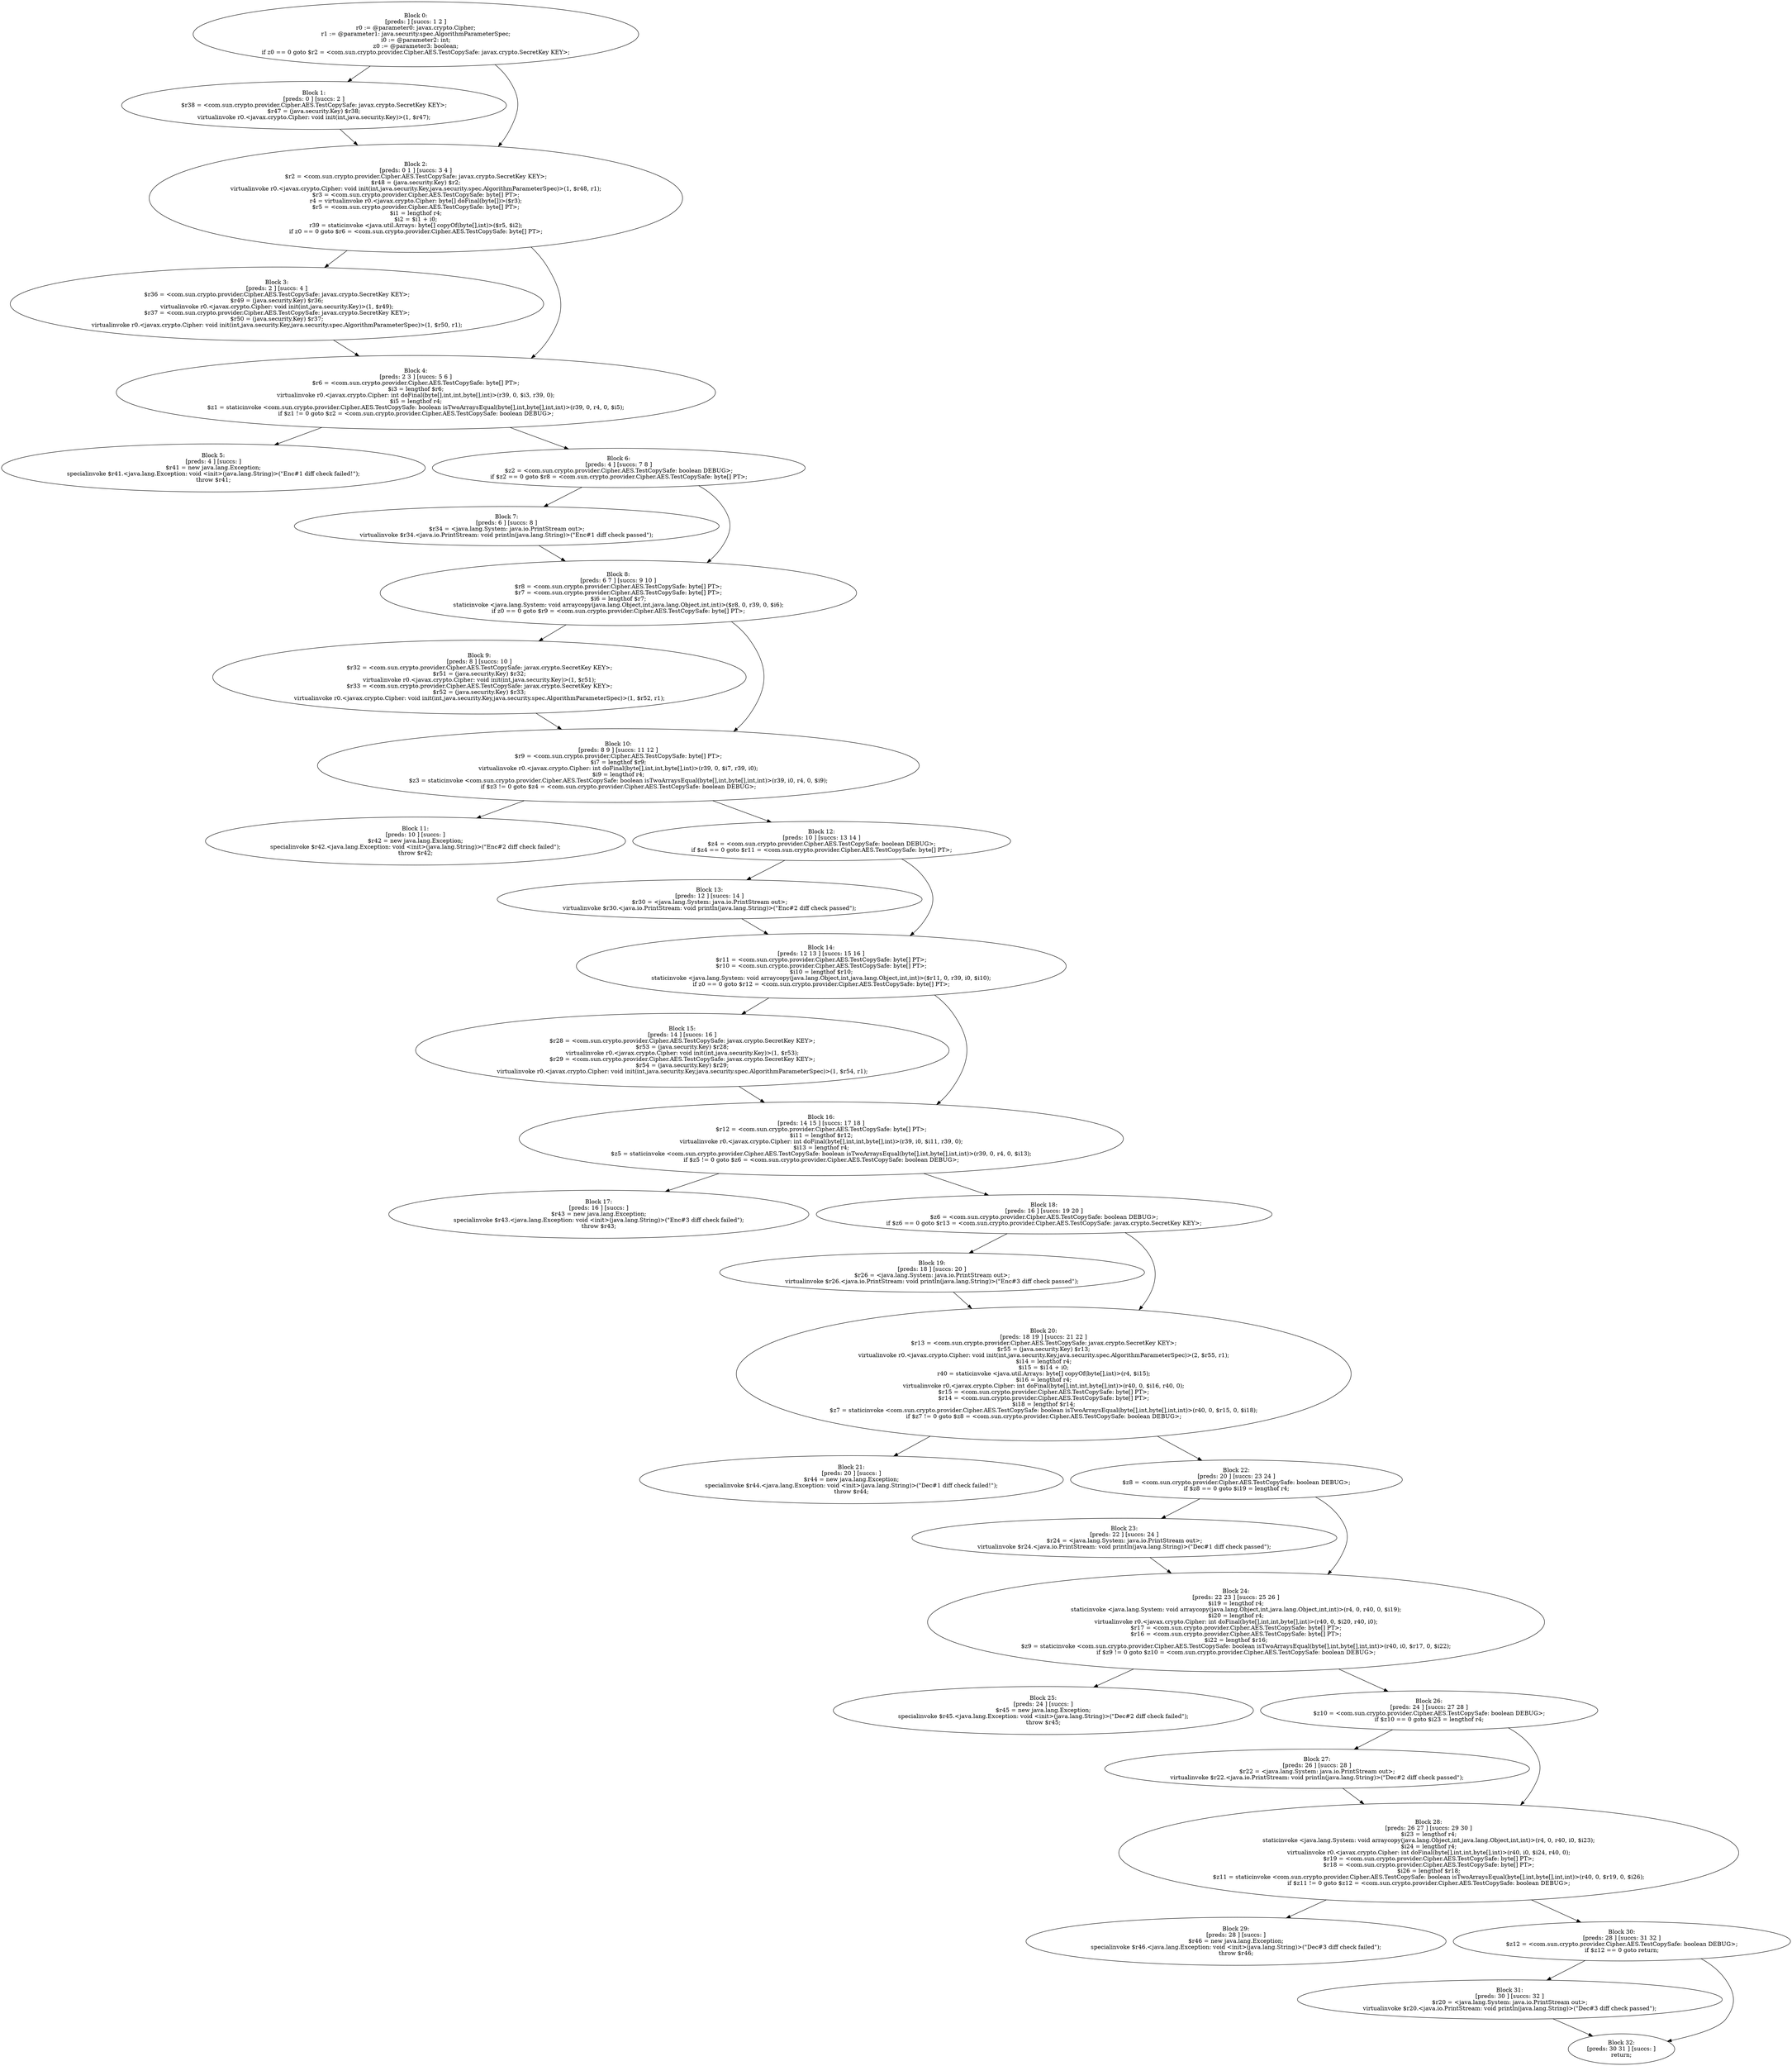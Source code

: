 digraph "unitGraph" {
    "Block 0:
[preds: ] [succs: 1 2 ]
r0 := @parameter0: javax.crypto.Cipher;
r1 := @parameter1: java.security.spec.AlgorithmParameterSpec;
i0 := @parameter2: int;
z0 := @parameter3: boolean;
if z0 == 0 goto $r2 = <com.sun.crypto.provider.Cipher.AES.TestCopySafe: javax.crypto.SecretKey KEY>;
"
    "Block 1:
[preds: 0 ] [succs: 2 ]
$r38 = <com.sun.crypto.provider.Cipher.AES.TestCopySafe: javax.crypto.SecretKey KEY>;
$r47 = (java.security.Key) $r38;
virtualinvoke r0.<javax.crypto.Cipher: void init(int,java.security.Key)>(1, $r47);
"
    "Block 2:
[preds: 0 1 ] [succs: 3 4 ]
$r2 = <com.sun.crypto.provider.Cipher.AES.TestCopySafe: javax.crypto.SecretKey KEY>;
$r48 = (java.security.Key) $r2;
virtualinvoke r0.<javax.crypto.Cipher: void init(int,java.security.Key,java.security.spec.AlgorithmParameterSpec)>(1, $r48, r1);
$r3 = <com.sun.crypto.provider.Cipher.AES.TestCopySafe: byte[] PT>;
r4 = virtualinvoke r0.<javax.crypto.Cipher: byte[] doFinal(byte[])>($r3);
$r5 = <com.sun.crypto.provider.Cipher.AES.TestCopySafe: byte[] PT>;
$i1 = lengthof r4;
$i2 = $i1 + i0;
r39 = staticinvoke <java.util.Arrays: byte[] copyOf(byte[],int)>($r5, $i2);
if z0 == 0 goto $r6 = <com.sun.crypto.provider.Cipher.AES.TestCopySafe: byte[] PT>;
"
    "Block 3:
[preds: 2 ] [succs: 4 ]
$r36 = <com.sun.crypto.provider.Cipher.AES.TestCopySafe: javax.crypto.SecretKey KEY>;
$r49 = (java.security.Key) $r36;
virtualinvoke r0.<javax.crypto.Cipher: void init(int,java.security.Key)>(1, $r49);
$r37 = <com.sun.crypto.provider.Cipher.AES.TestCopySafe: javax.crypto.SecretKey KEY>;
$r50 = (java.security.Key) $r37;
virtualinvoke r0.<javax.crypto.Cipher: void init(int,java.security.Key,java.security.spec.AlgorithmParameterSpec)>(1, $r50, r1);
"
    "Block 4:
[preds: 2 3 ] [succs: 5 6 ]
$r6 = <com.sun.crypto.provider.Cipher.AES.TestCopySafe: byte[] PT>;
$i3 = lengthof $r6;
virtualinvoke r0.<javax.crypto.Cipher: int doFinal(byte[],int,int,byte[],int)>(r39, 0, $i3, r39, 0);
$i5 = lengthof r4;
$z1 = staticinvoke <com.sun.crypto.provider.Cipher.AES.TestCopySafe: boolean isTwoArraysEqual(byte[],int,byte[],int,int)>(r39, 0, r4, 0, $i5);
if $z1 != 0 goto $z2 = <com.sun.crypto.provider.Cipher.AES.TestCopySafe: boolean DEBUG>;
"
    "Block 5:
[preds: 4 ] [succs: ]
$r41 = new java.lang.Exception;
specialinvoke $r41.<java.lang.Exception: void <init>(java.lang.String)>(\"Enc#1 diff check failed!\");
throw $r41;
"
    "Block 6:
[preds: 4 ] [succs: 7 8 ]
$z2 = <com.sun.crypto.provider.Cipher.AES.TestCopySafe: boolean DEBUG>;
if $z2 == 0 goto $r8 = <com.sun.crypto.provider.Cipher.AES.TestCopySafe: byte[] PT>;
"
    "Block 7:
[preds: 6 ] [succs: 8 ]
$r34 = <java.lang.System: java.io.PrintStream out>;
virtualinvoke $r34.<java.io.PrintStream: void println(java.lang.String)>(\"Enc#1 diff check passed\");
"
    "Block 8:
[preds: 6 7 ] [succs: 9 10 ]
$r8 = <com.sun.crypto.provider.Cipher.AES.TestCopySafe: byte[] PT>;
$r7 = <com.sun.crypto.provider.Cipher.AES.TestCopySafe: byte[] PT>;
$i6 = lengthof $r7;
staticinvoke <java.lang.System: void arraycopy(java.lang.Object,int,java.lang.Object,int,int)>($r8, 0, r39, 0, $i6);
if z0 == 0 goto $r9 = <com.sun.crypto.provider.Cipher.AES.TestCopySafe: byte[] PT>;
"
    "Block 9:
[preds: 8 ] [succs: 10 ]
$r32 = <com.sun.crypto.provider.Cipher.AES.TestCopySafe: javax.crypto.SecretKey KEY>;
$r51 = (java.security.Key) $r32;
virtualinvoke r0.<javax.crypto.Cipher: void init(int,java.security.Key)>(1, $r51);
$r33 = <com.sun.crypto.provider.Cipher.AES.TestCopySafe: javax.crypto.SecretKey KEY>;
$r52 = (java.security.Key) $r33;
virtualinvoke r0.<javax.crypto.Cipher: void init(int,java.security.Key,java.security.spec.AlgorithmParameterSpec)>(1, $r52, r1);
"
    "Block 10:
[preds: 8 9 ] [succs: 11 12 ]
$r9 = <com.sun.crypto.provider.Cipher.AES.TestCopySafe: byte[] PT>;
$i7 = lengthof $r9;
virtualinvoke r0.<javax.crypto.Cipher: int doFinal(byte[],int,int,byte[],int)>(r39, 0, $i7, r39, i0);
$i9 = lengthof r4;
$z3 = staticinvoke <com.sun.crypto.provider.Cipher.AES.TestCopySafe: boolean isTwoArraysEqual(byte[],int,byte[],int,int)>(r39, i0, r4, 0, $i9);
if $z3 != 0 goto $z4 = <com.sun.crypto.provider.Cipher.AES.TestCopySafe: boolean DEBUG>;
"
    "Block 11:
[preds: 10 ] [succs: ]
$r42 = new java.lang.Exception;
specialinvoke $r42.<java.lang.Exception: void <init>(java.lang.String)>(\"Enc#2 diff check failed\");
throw $r42;
"
    "Block 12:
[preds: 10 ] [succs: 13 14 ]
$z4 = <com.sun.crypto.provider.Cipher.AES.TestCopySafe: boolean DEBUG>;
if $z4 == 0 goto $r11 = <com.sun.crypto.provider.Cipher.AES.TestCopySafe: byte[] PT>;
"
    "Block 13:
[preds: 12 ] [succs: 14 ]
$r30 = <java.lang.System: java.io.PrintStream out>;
virtualinvoke $r30.<java.io.PrintStream: void println(java.lang.String)>(\"Enc#2 diff check passed\");
"
    "Block 14:
[preds: 12 13 ] [succs: 15 16 ]
$r11 = <com.sun.crypto.provider.Cipher.AES.TestCopySafe: byte[] PT>;
$r10 = <com.sun.crypto.provider.Cipher.AES.TestCopySafe: byte[] PT>;
$i10 = lengthof $r10;
staticinvoke <java.lang.System: void arraycopy(java.lang.Object,int,java.lang.Object,int,int)>($r11, 0, r39, i0, $i10);
if z0 == 0 goto $r12 = <com.sun.crypto.provider.Cipher.AES.TestCopySafe: byte[] PT>;
"
    "Block 15:
[preds: 14 ] [succs: 16 ]
$r28 = <com.sun.crypto.provider.Cipher.AES.TestCopySafe: javax.crypto.SecretKey KEY>;
$r53 = (java.security.Key) $r28;
virtualinvoke r0.<javax.crypto.Cipher: void init(int,java.security.Key)>(1, $r53);
$r29 = <com.sun.crypto.provider.Cipher.AES.TestCopySafe: javax.crypto.SecretKey KEY>;
$r54 = (java.security.Key) $r29;
virtualinvoke r0.<javax.crypto.Cipher: void init(int,java.security.Key,java.security.spec.AlgorithmParameterSpec)>(1, $r54, r1);
"
    "Block 16:
[preds: 14 15 ] [succs: 17 18 ]
$r12 = <com.sun.crypto.provider.Cipher.AES.TestCopySafe: byte[] PT>;
$i11 = lengthof $r12;
virtualinvoke r0.<javax.crypto.Cipher: int doFinal(byte[],int,int,byte[],int)>(r39, i0, $i11, r39, 0);
$i13 = lengthof r4;
$z5 = staticinvoke <com.sun.crypto.provider.Cipher.AES.TestCopySafe: boolean isTwoArraysEqual(byte[],int,byte[],int,int)>(r39, 0, r4, 0, $i13);
if $z5 != 0 goto $z6 = <com.sun.crypto.provider.Cipher.AES.TestCopySafe: boolean DEBUG>;
"
    "Block 17:
[preds: 16 ] [succs: ]
$r43 = new java.lang.Exception;
specialinvoke $r43.<java.lang.Exception: void <init>(java.lang.String)>(\"Enc#3 diff check failed\");
throw $r43;
"
    "Block 18:
[preds: 16 ] [succs: 19 20 ]
$z6 = <com.sun.crypto.provider.Cipher.AES.TestCopySafe: boolean DEBUG>;
if $z6 == 0 goto $r13 = <com.sun.crypto.provider.Cipher.AES.TestCopySafe: javax.crypto.SecretKey KEY>;
"
    "Block 19:
[preds: 18 ] [succs: 20 ]
$r26 = <java.lang.System: java.io.PrintStream out>;
virtualinvoke $r26.<java.io.PrintStream: void println(java.lang.String)>(\"Enc#3 diff check passed\");
"
    "Block 20:
[preds: 18 19 ] [succs: 21 22 ]
$r13 = <com.sun.crypto.provider.Cipher.AES.TestCopySafe: javax.crypto.SecretKey KEY>;
$r55 = (java.security.Key) $r13;
virtualinvoke r0.<javax.crypto.Cipher: void init(int,java.security.Key,java.security.spec.AlgorithmParameterSpec)>(2, $r55, r1);
$i14 = lengthof r4;
$i15 = $i14 + i0;
r40 = staticinvoke <java.util.Arrays: byte[] copyOf(byte[],int)>(r4, $i15);
$i16 = lengthof r4;
virtualinvoke r0.<javax.crypto.Cipher: int doFinal(byte[],int,int,byte[],int)>(r40, 0, $i16, r40, 0);
$r15 = <com.sun.crypto.provider.Cipher.AES.TestCopySafe: byte[] PT>;
$r14 = <com.sun.crypto.provider.Cipher.AES.TestCopySafe: byte[] PT>;
$i18 = lengthof $r14;
$z7 = staticinvoke <com.sun.crypto.provider.Cipher.AES.TestCopySafe: boolean isTwoArraysEqual(byte[],int,byte[],int,int)>(r40, 0, $r15, 0, $i18);
if $z7 != 0 goto $z8 = <com.sun.crypto.provider.Cipher.AES.TestCopySafe: boolean DEBUG>;
"
    "Block 21:
[preds: 20 ] [succs: ]
$r44 = new java.lang.Exception;
specialinvoke $r44.<java.lang.Exception: void <init>(java.lang.String)>(\"Dec#1 diff check failed!\");
throw $r44;
"
    "Block 22:
[preds: 20 ] [succs: 23 24 ]
$z8 = <com.sun.crypto.provider.Cipher.AES.TestCopySafe: boolean DEBUG>;
if $z8 == 0 goto $i19 = lengthof r4;
"
    "Block 23:
[preds: 22 ] [succs: 24 ]
$r24 = <java.lang.System: java.io.PrintStream out>;
virtualinvoke $r24.<java.io.PrintStream: void println(java.lang.String)>(\"Dec#1 diff check passed\");
"
    "Block 24:
[preds: 22 23 ] [succs: 25 26 ]
$i19 = lengthof r4;
staticinvoke <java.lang.System: void arraycopy(java.lang.Object,int,java.lang.Object,int,int)>(r4, 0, r40, 0, $i19);
$i20 = lengthof r4;
virtualinvoke r0.<javax.crypto.Cipher: int doFinal(byte[],int,int,byte[],int)>(r40, 0, $i20, r40, i0);
$r17 = <com.sun.crypto.provider.Cipher.AES.TestCopySafe: byte[] PT>;
$r16 = <com.sun.crypto.provider.Cipher.AES.TestCopySafe: byte[] PT>;
$i22 = lengthof $r16;
$z9 = staticinvoke <com.sun.crypto.provider.Cipher.AES.TestCopySafe: boolean isTwoArraysEqual(byte[],int,byte[],int,int)>(r40, i0, $r17, 0, $i22);
if $z9 != 0 goto $z10 = <com.sun.crypto.provider.Cipher.AES.TestCopySafe: boolean DEBUG>;
"
    "Block 25:
[preds: 24 ] [succs: ]
$r45 = new java.lang.Exception;
specialinvoke $r45.<java.lang.Exception: void <init>(java.lang.String)>(\"Dec#2 diff check failed\");
throw $r45;
"
    "Block 26:
[preds: 24 ] [succs: 27 28 ]
$z10 = <com.sun.crypto.provider.Cipher.AES.TestCopySafe: boolean DEBUG>;
if $z10 == 0 goto $i23 = lengthof r4;
"
    "Block 27:
[preds: 26 ] [succs: 28 ]
$r22 = <java.lang.System: java.io.PrintStream out>;
virtualinvoke $r22.<java.io.PrintStream: void println(java.lang.String)>(\"Dec#2 diff check passed\");
"
    "Block 28:
[preds: 26 27 ] [succs: 29 30 ]
$i23 = lengthof r4;
staticinvoke <java.lang.System: void arraycopy(java.lang.Object,int,java.lang.Object,int,int)>(r4, 0, r40, i0, $i23);
$i24 = lengthof r4;
virtualinvoke r0.<javax.crypto.Cipher: int doFinal(byte[],int,int,byte[],int)>(r40, i0, $i24, r40, 0);
$r19 = <com.sun.crypto.provider.Cipher.AES.TestCopySafe: byte[] PT>;
$r18 = <com.sun.crypto.provider.Cipher.AES.TestCopySafe: byte[] PT>;
$i26 = lengthof $r18;
$z11 = staticinvoke <com.sun.crypto.provider.Cipher.AES.TestCopySafe: boolean isTwoArraysEqual(byte[],int,byte[],int,int)>(r40, 0, $r19, 0, $i26);
if $z11 != 0 goto $z12 = <com.sun.crypto.provider.Cipher.AES.TestCopySafe: boolean DEBUG>;
"
    "Block 29:
[preds: 28 ] [succs: ]
$r46 = new java.lang.Exception;
specialinvoke $r46.<java.lang.Exception: void <init>(java.lang.String)>(\"Dec#3 diff check failed\");
throw $r46;
"
    "Block 30:
[preds: 28 ] [succs: 31 32 ]
$z12 = <com.sun.crypto.provider.Cipher.AES.TestCopySafe: boolean DEBUG>;
if $z12 == 0 goto return;
"
    "Block 31:
[preds: 30 ] [succs: 32 ]
$r20 = <java.lang.System: java.io.PrintStream out>;
virtualinvoke $r20.<java.io.PrintStream: void println(java.lang.String)>(\"Dec#3 diff check passed\");
"
    "Block 32:
[preds: 30 31 ] [succs: ]
return;
"
    "Block 0:
[preds: ] [succs: 1 2 ]
r0 := @parameter0: javax.crypto.Cipher;
r1 := @parameter1: java.security.spec.AlgorithmParameterSpec;
i0 := @parameter2: int;
z0 := @parameter3: boolean;
if z0 == 0 goto $r2 = <com.sun.crypto.provider.Cipher.AES.TestCopySafe: javax.crypto.SecretKey KEY>;
"->"Block 1:
[preds: 0 ] [succs: 2 ]
$r38 = <com.sun.crypto.provider.Cipher.AES.TestCopySafe: javax.crypto.SecretKey KEY>;
$r47 = (java.security.Key) $r38;
virtualinvoke r0.<javax.crypto.Cipher: void init(int,java.security.Key)>(1, $r47);
";
    "Block 0:
[preds: ] [succs: 1 2 ]
r0 := @parameter0: javax.crypto.Cipher;
r1 := @parameter1: java.security.spec.AlgorithmParameterSpec;
i0 := @parameter2: int;
z0 := @parameter3: boolean;
if z0 == 0 goto $r2 = <com.sun.crypto.provider.Cipher.AES.TestCopySafe: javax.crypto.SecretKey KEY>;
"->"Block 2:
[preds: 0 1 ] [succs: 3 4 ]
$r2 = <com.sun.crypto.provider.Cipher.AES.TestCopySafe: javax.crypto.SecretKey KEY>;
$r48 = (java.security.Key) $r2;
virtualinvoke r0.<javax.crypto.Cipher: void init(int,java.security.Key,java.security.spec.AlgorithmParameterSpec)>(1, $r48, r1);
$r3 = <com.sun.crypto.provider.Cipher.AES.TestCopySafe: byte[] PT>;
r4 = virtualinvoke r0.<javax.crypto.Cipher: byte[] doFinal(byte[])>($r3);
$r5 = <com.sun.crypto.provider.Cipher.AES.TestCopySafe: byte[] PT>;
$i1 = lengthof r4;
$i2 = $i1 + i0;
r39 = staticinvoke <java.util.Arrays: byte[] copyOf(byte[],int)>($r5, $i2);
if z0 == 0 goto $r6 = <com.sun.crypto.provider.Cipher.AES.TestCopySafe: byte[] PT>;
";
    "Block 1:
[preds: 0 ] [succs: 2 ]
$r38 = <com.sun.crypto.provider.Cipher.AES.TestCopySafe: javax.crypto.SecretKey KEY>;
$r47 = (java.security.Key) $r38;
virtualinvoke r0.<javax.crypto.Cipher: void init(int,java.security.Key)>(1, $r47);
"->"Block 2:
[preds: 0 1 ] [succs: 3 4 ]
$r2 = <com.sun.crypto.provider.Cipher.AES.TestCopySafe: javax.crypto.SecretKey KEY>;
$r48 = (java.security.Key) $r2;
virtualinvoke r0.<javax.crypto.Cipher: void init(int,java.security.Key,java.security.spec.AlgorithmParameterSpec)>(1, $r48, r1);
$r3 = <com.sun.crypto.provider.Cipher.AES.TestCopySafe: byte[] PT>;
r4 = virtualinvoke r0.<javax.crypto.Cipher: byte[] doFinal(byte[])>($r3);
$r5 = <com.sun.crypto.provider.Cipher.AES.TestCopySafe: byte[] PT>;
$i1 = lengthof r4;
$i2 = $i1 + i0;
r39 = staticinvoke <java.util.Arrays: byte[] copyOf(byte[],int)>($r5, $i2);
if z0 == 0 goto $r6 = <com.sun.crypto.provider.Cipher.AES.TestCopySafe: byte[] PT>;
";
    "Block 2:
[preds: 0 1 ] [succs: 3 4 ]
$r2 = <com.sun.crypto.provider.Cipher.AES.TestCopySafe: javax.crypto.SecretKey KEY>;
$r48 = (java.security.Key) $r2;
virtualinvoke r0.<javax.crypto.Cipher: void init(int,java.security.Key,java.security.spec.AlgorithmParameterSpec)>(1, $r48, r1);
$r3 = <com.sun.crypto.provider.Cipher.AES.TestCopySafe: byte[] PT>;
r4 = virtualinvoke r0.<javax.crypto.Cipher: byte[] doFinal(byte[])>($r3);
$r5 = <com.sun.crypto.provider.Cipher.AES.TestCopySafe: byte[] PT>;
$i1 = lengthof r4;
$i2 = $i1 + i0;
r39 = staticinvoke <java.util.Arrays: byte[] copyOf(byte[],int)>($r5, $i2);
if z0 == 0 goto $r6 = <com.sun.crypto.provider.Cipher.AES.TestCopySafe: byte[] PT>;
"->"Block 3:
[preds: 2 ] [succs: 4 ]
$r36 = <com.sun.crypto.provider.Cipher.AES.TestCopySafe: javax.crypto.SecretKey KEY>;
$r49 = (java.security.Key) $r36;
virtualinvoke r0.<javax.crypto.Cipher: void init(int,java.security.Key)>(1, $r49);
$r37 = <com.sun.crypto.provider.Cipher.AES.TestCopySafe: javax.crypto.SecretKey KEY>;
$r50 = (java.security.Key) $r37;
virtualinvoke r0.<javax.crypto.Cipher: void init(int,java.security.Key,java.security.spec.AlgorithmParameterSpec)>(1, $r50, r1);
";
    "Block 2:
[preds: 0 1 ] [succs: 3 4 ]
$r2 = <com.sun.crypto.provider.Cipher.AES.TestCopySafe: javax.crypto.SecretKey KEY>;
$r48 = (java.security.Key) $r2;
virtualinvoke r0.<javax.crypto.Cipher: void init(int,java.security.Key,java.security.spec.AlgorithmParameterSpec)>(1, $r48, r1);
$r3 = <com.sun.crypto.provider.Cipher.AES.TestCopySafe: byte[] PT>;
r4 = virtualinvoke r0.<javax.crypto.Cipher: byte[] doFinal(byte[])>($r3);
$r5 = <com.sun.crypto.provider.Cipher.AES.TestCopySafe: byte[] PT>;
$i1 = lengthof r4;
$i2 = $i1 + i0;
r39 = staticinvoke <java.util.Arrays: byte[] copyOf(byte[],int)>($r5, $i2);
if z0 == 0 goto $r6 = <com.sun.crypto.provider.Cipher.AES.TestCopySafe: byte[] PT>;
"->"Block 4:
[preds: 2 3 ] [succs: 5 6 ]
$r6 = <com.sun.crypto.provider.Cipher.AES.TestCopySafe: byte[] PT>;
$i3 = lengthof $r6;
virtualinvoke r0.<javax.crypto.Cipher: int doFinal(byte[],int,int,byte[],int)>(r39, 0, $i3, r39, 0);
$i5 = lengthof r4;
$z1 = staticinvoke <com.sun.crypto.provider.Cipher.AES.TestCopySafe: boolean isTwoArraysEqual(byte[],int,byte[],int,int)>(r39, 0, r4, 0, $i5);
if $z1 != 0 goto $z2 = <com.sun.crypto.provider.Cipher.AES.TestCopySafe: boolean DEBUG>;
";
    "Block 3:
[preds: 2 ] [succs: 4 ]
$r36 = <com.sun.crypto.provider.Cipher.AES.TestCopySafe: javax.crypto.SecretKey KEY>;
$r49 = (java.security.Key) $r36;
virtualinvoke r0.<javax.crypto.Cipher: void init(int,java.security.Key)>(1, $r49);
$r37 = <com.sun.crypto.provider.Cipher.AES.TestCopySafe: javax.crypto.SecretKey KEY>;
$r50 = (java.security.Key) $r37;
virtualinvoke r0.<javax.crypto.Cipher: void init(int,java.security.Key,java.security.spec.AlgorithmParameterSpec)>(1, $r50, r1);
"->"Block 4:
[preds: 2 3 ] [succs: 5 6 ]
$r6 = <com.sun.crypto.provider.Cipher.AES.TestCopySafe: byte[] PT>;
$i3 = lengthof $r6;
virtualinvoke r0.<javax.crypto.Cipher: int doFinal(byte[],int,int,byte[],int)>(r39, 0, $i3, r39, 0);
$i5 = lengthof r4;
$z1 = staticinvoke <com.sun.crypto.provider.Cipher.AES.TestCopySafe: boolean isTwoArraysEqual(byte[],int,byte[],int,int)>(r39, 0, r4, 0, $i5);
if $z1 != 0 goto $z2 = <com.sun.crypto.provider.Cipher.AES.TestCopySafe: boolean DEBUG>;
";
    "Block 4:
[preds: 2 3 ] [succs: 5 6 ]
$r6 = <com.sun.crypto.provider.Cipher.AES.TestCopySafe: byte[] PT>;
$i3 = lengthof $r6;
virtualinvoke r0.<javax.crypto.Cipher: int doFinal(byte[],int,int,byte[],int)>(r39, 0, $i3, r39, 0);
$i5 = lengthof r4;
$z1 = staticinvoke <com.sun.crypto.provider.Cipher.AES.TestCopySafe: boolean isTwoArraysEqual(byte[],int,byte[],int,int)>(r39, 0, r4, 0, $i5);
if $z1 != 0 goto $z2 = <com.sun.crypto.provider.Cipher.AES.TestCopySafe: boolean DEBUG>;
"->"Block 5:
[preds: 4 ] [succs: ]
$r41 = new java.lang.Exception;
specialinvoke $r41.<java.lang.Exception: void <init>(java.lang.String)>(\"Enc#1 diff check failed!\");
throw $r41;
";
    "Block 4:
[preds: 2 3 ] [succs: 5 6 ]
$r6 = <com.sun.crypto.provider.Cipher.AES.TestCopySafe: byte[] PT>;
$i3 = lengthof $r6;
virtualinvoke r0.<javax.crypto.Cipher: int doFinal(byte[],int,int,byte[],int)>(r39, 0, $i3, r39, 0);
$i5 = lengthof r4;
$z1 = staticinvoke <com.sun.crypto.provider.Cipher.AES.TestCopySafe: boolean isTwoArraysEqual(byte[],int,byte[],int,int)>(r39, 0, r4, 0, $i5);
if $z1 != 0 goto $z2 = <com.sun.crypto.provider.Cipher.AES.TestCopySafe: boolean DEBUG>;
"->"Block 6:
[preds: 4 ] [succs: 7 8 ]
$z2 = <com.sun.crypto.provider.Cipher.AES.TestCopySafe: boolean DEBUG>;
if $z2 == 0 goto $r8 = <com.sun.crypto.provider.Cipher.AES.TestCopySafe: byte[] PT>;
";
    "Block 6:
[preds: 4 ] [succs: 7 8 ]
$z2 = <com.sun.crypto.provider.Cipher.AES.TestCopySafe: boolean DEBUG>;
if $z2 == 0 goto $r8 = <com.sun.crypto.provider.Cipher.AES.TestCopySafe: byte[] PT>;
"->"Block 7:
[preds: 6 ] [succs: 8 ]
$r34 = <java.lang.System: java.io.PrintStream out>;
virtualinvoke $r34.<java.io.PrintStream: void println(java.lang.String)>(\"Enc#1 diff check passed\");
";
    "Block 6:
[preds: 4 ] [succs: 7 8 ]
$z2 = <com.sun.crypto.provider.Cipher.AES.TestCopySafe: boolean DEBUG>;
if $z2 == 0 goto $r8 = <com.sun.crypto.provider.Cipher.AES.TestCopySafe: byte[] PT>;
"->"Block 8:
[preds: 6 7 ] [succs: 9 10 ]
$r8 = <com.sun.crypto.provider.Cipher.AES.TestCopySafe: byte[] PT>;
$r7 = <com.sun.crypto.provider.Cipher.AES.TestCopySafe: byte[] PT>;
$i6 = lengthof $r7;
staticinvoke <java.lang.System: void arraycopy(java.lang.Object,int,java.lang.Object,int,int)>($r8, 0, r39, 0, $i6);
if z0 == 0 goto $r9 = <com.sun.crypto.provider.Cipher.AES.TestCopySafe: byte[] PT>;
";
    "Block 7:
[preds: 6 ] [succs: 8 ]
$r34 = <java.lang.System: java.io.PrintStream out>;
virtualinvoke $r34.<java.io.PrintStream: void println(java.lang.String)>(\"Enc#1 diff check passed\");
"->"Block 8:
[preds: 6 7 ] [succs: 9 10 ]
$r8 = <com.sun.crypto.provider.Cipher.AES.TestCopySafe: byte[] PT>;
$r7 = <com.sun.crypto.provider.Cipher.AES.TestCopySafe: byte[] PT>;
$i6 = lengthof $r7;
staticinvoke <java.lang.System: void arraycopy(java.lang.Object,int,java.lang.Object,int,int)>($r8, 0, r39, 0, $i6);
if z0 == 0 goto $r9 = <com.sun.crypto.provider.Cipher.AES.TestCopySafe: byte[] PT>;
";
    "Block 8:
[preds: 6 7 ] [succs: 9 10 ]
$r8 = <com.sun.crypto.provider.Cipher.AES.TestCopySafe: byte[] PT>;
$r7 = <com.sun.crypto.provider.Cipher.AES.TestCopySafe: byte[] PT>;
$i6 = lengthof $r7;
staticinvoke <java.lang.System: void arraycopy(java.lang.Object,int,java.lang.Object,int,int)>($r8, 0, r39, 0, $i6);
if z0 == 0 goto $r9 = <com.sun.crypto.provider.Cipher.AES.TestCopySafe: byte[] PT>;
"->"Block 9:
[preds: 8 ] [succs: 10 ]
$r32 = <com.sun.crypto.provider.Cipher.AES.TestCopySafe: javax.crypto.SecretKey KEY>;
$r51 = (java.security.Key) $r32;
virtualinvoke r0.<javax.crypto.Cipher: void init(int,java.security.Key)>(1, $r51);
$r33 = <com.sun.crypto.provider.Cipher.AES.TestCopySafe: javax.crypto.SecretKey KEY>;
$r52 = (java.security.Key) $r33;
virtualinvoke r0.<javax.crypto.Cipher: void init(int,java.security.Key,java.security.spec.AlgorithmParameterSpec)>(1, $r52, r1);
";
    "Block 8:
[preds: 6 7 ] [succs: 9 10 ]
$r8 = <com.sun.crypto.provider.Cipher.AES.TestCopySafe: byte[] PT>;
$r7 = <com.sun.crypto.provider.Cipher.AES.TestCopySafe: byte[] PT>;
$i6 = lengthof $r7;
staticinvoke <java.lang.System: void arraycopy(java.lang.Object,int,java.lang.Object,int,int)>($r8, 0, r39, 0, $i6);
if z0 == 0 goto $r9 = <com.sun.crypto.provider.Cipher.AES.TestCopySafe: byte[] PT>;
"->"Block 10:
[preds: 8 9 ] [succs: 11 12 ]
$r9 = <com.sun.crypto.provider.Cipher.AES.TestCopySafe: byte[] PT>;
$i7 = lengthof $r9;
virtualinvoke r0.<javax.crypto.Cipher: int doFinal(byte[],int,int,byte[],int)>(r39, 0, $i7, r39, i0);
$i9 = lengthof r4;
$z3 = staticinvoke <com.sun.crypto.provider.Cipher.AES.TestCopySafe: boolean isTwoArraysEqual(byte[],int,byte[],int,int)>(r39, i0, r4, 0, $i9);
if $z3 != 0 goto $z4 = <com.sun.crypto.provider.Cipher.AES.TestCopySafe: boolean DEBUG>;
";
    "Block 9:
[preds: 8 ] [succs: 10 ]
$r32 = <com.sun.crypto.provider.Cipher.AES.TestCopySafe: javax.crypto.SecretKey KEY>;
$r51 = (java.security.Key) $r32;
virtualinvoke r0.<javax.crypto.Cipher: void init(int,java.security.Key)>(1, $r51);
$r33 = <com.sun.crypto.provider.Cipher.AES.TestCopySafe: javax.crypto.SecretKey KEY>;
$r52 = (java.security.Key) $r33;
virtualinvoke r0.<javax.crypto.Cipher: void init(int,java.security.Key,java.security.spec.AlgorithmParameterSpec)>(1, $r52, r1);
"->"Block 10:
[preds: 8 9 ] [succs: 11 12 ]
$r9 = <com.sun.crypto.provider.Cipher.AES.TestCopySafe: byte[] PT>;
$i7 = lengthof $r9;
virtualinvoke r0.<javax.crypto.Cipher: int doFinal(byte[],int,int,byte[],int)>(r39, 0, $i7, r39, i0);
$i9 = lengthof r4;
$z3 = staticinvoke <com.sun.crypto.provider.Cipher.AES.TestCopySafe: boolean isTwoArraysEqual(byte[],int,byte[],int,int)>(r39, i0, r4, 0, $i9);
if $z3 != 0 goto $z4 = <com.sun.crypto.provider.Cipher.AES.TestCopySafe: boolean DEBUG>;
";
    "Block 10:
[preds: 8 9 ] [succs: 11 12 ]
$r9 = <com.sun.crypto.provider.Cipher.AES.TestCopySafe: byte[] PT>;
$i7 = lengthof $r9;
virtualinvoke r0.<javax.crypto.Cipher: int doFinal(byte[],int,int,byte[],int)>(r39, 0, $i7, r39, i0);
$i9 = lengthof r4;
$z3 = staticinvoke <com.sun.crypto.provider.Cipher.AES.TestCopySafe: boolean isTwoArraysEqual(byte[],int,byte[],int,int)>(r39, i0, r4, 0, $i9);
if $z3 != 0 goto $z4 = <com.sun.crypto.provider.Cipher.AES.TestCopySafe: boolean DEBUG>;
"->"Block 11:
[preds: 10 ] [succs: ]
$r42 = new java.lang.Exception;
specialinvoke $r42.<java.lang.Exception: void <init>(java.lang.String)>(\"Enc#2 diff check failed\");
throw $r42;
";
    "Block 10:
[preds: 8 9 ] [succs: 11 12 ]
$r9 = <com.sun.crypto.provider.Cipher.AES.TestCopySafe: byte[] PT>;
$i7 = lengthof $r9;
virtualinvoke r0.<javax.crypto.Cipher: int doFinal(byte[],int,int,byte[],int)>(r39, 0, $i7, r39, i0);
$i9 = lengthof r4;
$z3 = staticinvoke <com.sun.crypto.provider.Cipher.AES.TestCopySafe: boolean isTwoArraysEqual(byte[],int,byte[],int,int)>(r39, i0, r4, 0, $i9);
if $z3 != 0 goto $z4 = <com.sun.crypto.provider.Cipher.AES.TestCopySafe: boolean DEBUG>;
"->"Block 12:
[preds: 10 ] [succs: 13 14 ]
$z4 = <com.sun.crypto.provider.Cipher.AES.TestCopySafe: boolean DEBUG>;
if $z4 == 0 goto $r11 = <com.sun.crypto.provider.Cipher.AES.TestCopySafe: byte[] PT>;
";
    "Block 12:
[preds: 10 ] [succs: 13 14 ]
$z4 = <com.sun.crypto.provider.Cipher.AES.TestCopySafe: boolean DEBUG>;
if $z4 == 0 goto $r11 = <com.sun.crypto.provider.Cipher.AES.TestCopySafe: byte[] PT>;
"->"Block 13:
[preds: 12 ] [succs: 14 ]
$r30 = <java.lang.System: java.io.PrintStream out>;
virtualinvoke $r30.<java.io.PrintStream: void println(java.lang.String)>(\"Enc#2 diff check passed\");
";
    "Block 12:
[preds: 10 ] [succs: 13 14 ]
$z4 = <com.sun.crypto.provider.Cipher.AES.TestCopySafe: boolean DEBUG>;
if $z4 == 0 goto $r11 = <com.sun.crypto.provider.Cipher.AES.TestCopySafe: byte[] PT>;
"->"Block 14:
[preds: 12 13 ] [succs: 15 16 ]
$r11 = <com.sun.crypto.provider.Cipher.AES.TestCopySafe: byte[] PT>;
$r10 = <com.sun.crypto.provider.Cipher.AES.TestCopySafe: byte[] PT>;
$i10 = lengthof $r10;
staticinvoke <java.lang.System: void arraycopy(java.lang.Object,int,java.lang.Object,int,int)>($r11, 0, r39, i0, $i10);
if z0 == 0 goto $r12 = <com.sun.crypto.provider.Cipher.AES.TestCopySafe: byte[] PT>;
";
    "Block 13:
[preds: 12 ] [succs: 14 ]
$r30 = <java.lang.System: java.io.PrintStream out>;
virtualinvoke $r30.<java.io.PrintStream: void println(java.lang.String)>(\"Enc#2 diff check passed\");
"->"Block 14:
[preds: 12 13 ] [succs: 15 16 ]
$r11 = <com.sun.crypto.provider.Cipher.AES.TestCopySafe: byte[] PT>;
$r10 = <com.sun.crypto.provider.Cipher.AES.TestCopySafe: byte[] PT>;
$i10 = lengthof $r10;
staticinvoke <java.lang.System: void arraycopy(java.lang.Object,int,java.lang.Object,int,int)>($r11, 0, r39, i0, $i10);
if z0 == 0 goto $r12 = <com.sun.crypto.provider.Cipher.AES.TestCopySafe: byte[] PT>;
";
    "Block 14:
[preds: 12 13 ] [succs: 15 16 ]
$r11 = <com.sun.crypto.provider.Cipher.AES.TestCopySafe: byte[] PT>;
$r10 = <com.sun.crypto.provider.Cipher.AES.TestCopySafe: byte[] PT>;
$i10 = lengthof $r10;
staticinvoke <java.lang.System: void arraycopy(java.lang.Object,int,java.lang.Object,int,int)>($r11, 0, r39, i0, $i10);
if z0 == 0 goto $r12 = <com.sun.crypto.provider.Cipher.AES.TestCopySafe: byte[] PT>;
"->"Block 15:
[preds: 14 ] [succs: 16 ]
$r28 = <com.sun.crypto.provider.Cipher.AES.TestCopySafe: javax.crypto.SecretKey KEY>;
$r53 = (java.security.Key) $r28;
virtualinvoke r0.<javax.crypto.Cipher: void init(int,java.security.Key)>(1, $r53);
$r29 = <com.sun.crypto.provider.Cipher.AES.TestCopySafe: javax.crypto.SecretKey KEY>;
$r54 = (java.security.Key) $r29;
virtualinvoke r0.<javax.crypto.Cipher: void init(int,java.security.Key,java.security.spec.AlgorithmParameterSpec)>(1, $r54, r1);
";
    "Block 14:
[preds: 12 13 ] [succs: 15 16 ]
$r11 = <com.sun.crypto.provider.Cipher.AES.TestCopySafe: byte[] PT>;
$r10 = <com.sun.crypto.provider.Cipher.AES.TestCopySafe: byte[] PT>;
$i10 = lengthof $r10;
staticinvoke <java.lang.System: void arraycopy(java.lang.Object,int,java.lang.Object,int,int)>($r11, 0, r39, i0, $i10);
if z0 == 0 goto $r12 = <com.sun.crypto.provider.Cipher.AES.TestCopySafe: byte[] PT>;
"->"Block 16:
[preds: 14 15 ] [succs: 17 18 ]
$r12 = <com.sun.crypto.provider.Cipher.AES.TestCopySafe: byte[] PT>;
$i11 = lengthof $r12;
virtualinvoke r0.<javax.crypto.Cipher: int doFinal(byte[],int,int,byte[],int)>(r39, i0, $i11, r39, 0);
$i13 = lengthof r4;
$z5 = staticinvoke <com.sun.crypto.provider.Cipher.AES.TestCopySafe: boolean isTwoArraysEqual(byte[],int,byte[],int,int)>(r39, 0, r4, 0, $i13);
if $z5 != 0 goto $z6 = <com.sun.crypto.provider.Cipher.AES.TestCopySafe: boolean DEBUG>;
";
    "Block 15:
[preds: 14 ] [succs: 16 ]
$r28 = <com.sun.crypto.provider.Cipher.AES.TestCopySafe: javax.crypto.SecretKey KEY>;
$r53 = (java.security.Key) $r28;
virtualinvoke r0.<javax.crypto.Cipher: void init(int,java.security.Key)>(1, $r53);
$r29 = <com.sun.crypto.provider.Cipher.AES.TestCopySafe: javax.crypto.SecretKey KEY>;
$r54 = (java.security.Key) $r29;
virtualinvoke r0.<javax.crypto.Cipher: void init(int,java.security.Key,java.security.spec.AlgorithmParameterSpec)>(1, $r54, r1);
"->"Block 16:
[preds: 14 15 ] [succs: 17 18 ]
$r12 = <com.sun.crypto.provider.Cipher.AES.TestCopySafe: byte[] PT>;
$i11 = lengthof $r12;
virtualinvoke r0.<javax.crypto.Cipher: int doFinal(byte[],int,int,byte[],int)>(r39, i0, $i11, r39, 0);
$i13 = lengthof r4;
$z5 = staticinvoke <com.sun.crypto.provider.Cipher.AES.TestCopySafe: boolean isTwoArraysEqual(byte[],int,byte[],int,int)>(r39, 0, r4, 0, $i13);
if $z5 != 0 goto $z6 = <com.sun.crypto.provider.Cipher.AES.TestCopySafe: boolean DEBUG>;
";
    "Block 16:
[preds: 14 15 ] [succs: 17 18 ]
$r12 = <com.sun.crypto.provider.Cipher.AES.TestCopySafe: byte[] PT>;
$i11 = lengthof $r12;
virtualinvoke r0.<javax.crypto.Cipher: int doFinal(byte[],int,int,byte[],int)>(r39, i0, $i11, r39, 0);
$i13 = lengthof r4;
$z5 = staticinvoke <com.sun.crypto.provider.Cipher.AES.TestCopySafe: boolean isTwoArraysEqual(byte[],int,byte[],int,int)>(r39, 0, r4, 0, $i13);
if $z5 != 0 goto $z6 = <com.sun.crypto.provider.Cipher.AES.TestCopySafe: boolean DEBUG>;
"->"Block 17:
[preds: 16 ] [succs: ]
$r43 = new java.lang.Exception;
specialinvoke $r43.<java.lang.Exception: void <init>(java.lang.String)>(\"Enc#3 diff check failed\");
throw $r43;
";
    "Block 16:
[preds: 14 15 ] [succs: 17 18 ]
$r12 = <com.sun.crypto.provider.Cipher.AES.TestCopySafe: byte[] PT>;
$i11 = lengthof $r12;
virtualinvoke r0.<javax.crypto.Cipher: int doFinal(byte[],int,int,byte[],int)>(r39, i0, $i11, r39, 0);
$i13 = lengthof r4;
$z5 = staticinvoke <com.sun.crypto.provider.Cipher.AES.TestCopySafe: boolean isTwoArraysEqual(byte[],int,byte[],int,int)>(r39, 0, r4, 0, $i13);
if $z5 != 0 goto $z6 = <com.sun.crypto.provider.Cipher.AES.TestCopySafe: boolean DEBUG>;
"->"Block 18:
[preds: 16 ] [succs: 19 20 ]
$z6 = <com.sun.crypto.provider.Cipher.AES.TestCopySafe: boolean DEBUG>;
if $z6 == 0 goto $r13 = <com.sun.crypto.provider.Cipher.AES.TestCopySafe: javax.crypto.SecretKey KEY>;
";
    "Block 18:
[preds: 16 ] [succs: 19 20 ]
$z6 = <com.sun.crypto.provider.Cipher.AES.TestCopySafe: boolean DEBUG>;
if $z6 == 0 goto $r13 = <com.sun.crypto.provider.Cipher.AES.TestCopySafe: javax.crypto.SecretKey KEY>;
"->"Block 19:
[preds: 18 ] [succs: 20 ]
$r26 = <java.lang.System: java.io.PrintStream out>;
virtualinvoke $r26.<java.io.PrintStream: void println(java.lang.String)>(\"Enc#3 diff check passed\");
";
    "Block 18:
[preds: 16 ] [succs: 19 20 ]
$z6 = <com.sun.crypto.provider.Cipher.AES.TestCopySafe: boolean DEBUG>;
if $z6 == 0 goto $r13 = <com.sun.crypto.provider.Cipher.AES.TestCopySafe: javax.crypto.SecretKey KEY>;
"->"Block 20:
[preds: 18 19 ] [succs: 21 22 ]
$r13 = <com.sun.crypto.provider.Cipher.AES.TestCopySafe: javax.crypto.SecretKey KEY>;
$r55 = (java.security.Key) $r13;
virtualinvoke r0.<javax.crypto.Cipher: void init(int,java.security.Key,java.security.spec.AlgorithmParameterSpec)>(2, $r55, r1);
$i14 = lengthof r4;
$i15 = $i14 + i0;
r40 = staticinvoke <java.util.Arrays: byte[] copyOf(byte[],int)>(r4, $i15);
$i16 = lengthof r4;
virtualinvoke r0.<javax.crypto.Cipher: int doFinal(byte[],int,int,byte[],int)>(r40, 0, $i16, r40, 0);
$r15 = <com.sun.crypto.provider.Cipher.AES.TestCopySafe: byte[] PT>;
$r14 = <com.sun.crypto.provider.Cipher.AES.TestCopySafe: byte[] PT>;
$i18 = lengthof $r14;
$z7 = staticinvoke <com.sun.crypto.provider.Cipher.AES.TestCopySafe: boolean isTwoArraysEqual(byte[],int,byte[],int,int)>(r40, 0, $r15, 0, $i18);
if $z7 != 0 goto $z8 = <com.sun.crypto.provider.Cipher.AES.TestCopySafe: boolean DEBUG>;
";
    "Block 19:
[preds: 18 ] [succs: 20 ]
$r26 = <java.lang.System: java.io.PrintStream out>;
virtualinvoke $r26.<java.io.PrintStream: void println(java.lang.String)>(\"Enc#3 diff check passed\");
"->"Block 20:
[preds: 18 19 ] [succs: 21 22 ]
$r13 = <com.sun.crypto.provider.Cipher.AES.TestCopySafe: javax.crypto.SecretKey KEY>;
$r55 = (java.security.Key) $r13;
virtualinvoke r0.<javax.crypto.Cipher: void init(int,java.security.Key,java.security.spec.AlgorithmParameterSpec)>(2, $r55, r1);
$i14 = lengthof r4;
$i15 = $i14 + i0;
r40 = staticinvoke <java.util.Arrays: byte[] copyOf(byte[],int)>(r4, $i15);
$i16 = lengthof r4;
virtualinvoke r0.<javax.crypto.Cipher: int doFinal(byte[],int,int,byte[],int)>(r40, 0, $i16, r40, 0);
$r15 = <com.sun.crypto.provider.Cipher.AES.TestCopySafe: byte[] PT>;
$r14 = <com.sun.crypto.provider.Cipher.AES.TestCopySafe: byte[] PT>;
$i18 = lengthof $r14;
$z7 = staticinvoke <com.sun.crypto.provider.Cipher.AES.TestCopySafe: boolean isTwoArraysEqual(byte[],int,byte[],int,int)>(r40, 0, $r15, 0, $i18);
if $z7 != 0 goto $z8 = <com.sun.crypto.provider.Cipher.AES.TestCopySafe: boolean DEBUG>;
";
    "Block 20:
[preds: 18 19 ] [succs: 21 22 ]
$r13 = <com.sun.crypto.provider.Cipher.AES.TestCopySafe: javax.crypto.SecretKey KEY>;
$r55 = (java.security.Key) $r13;
virtualinvoke r0.<javax.crypto.Cipher: void init(int,java.security.Key,java.security.spec.AlgorithmParameterSpec)>(2, $r55, r1);
$i14 = lengthof r4;
$i15 = $i14 + i0;
r40 = staticinvoke <java.util.Arrays: byte[] copyOf(byte[],int)>(r4, $i15);
$i16 = lengthof r4;
virtualinvoke r0.<javax.crypto.Cipher: int doFinal(byte[],int,int,byte[],int)>(r40, 0, $i16, r40, 0);
$r15 = <com.sun.crypto.provider.Cipher.AES.TestCopySafe: byte[] PT>;
$r14 = <com.sun.crypto.provider.Cipher.AES.TestCopySafe: byte[] PT>;
$i18 = lengthof $r14;
$z7 = staticinvoke <com.sun.crypto.provider.Cipher.AES.TestCopySafe: boolean isTwoArraysEqual(byte[],int,byte[],int,int)>(r40, 0, $r15, 0, $i18);
if $z7 != 0 goto $z8 = <com.sun.crypto.provider.Cipher.AES.TestCopySafe: boolean DEBUG>;
"->"Block 21:
[preds: 20 ] [succs: ]
$r44 = new java.lang.Exception;
specialinvoke $r44.<java.lang.Exception: void <init>(java.lang.String)>(\"Dec#1 diff check failed!\");
throw $r44;
";
    "Block 20:
[preds: 18 19 ] [succs: 21 22 ]
$r13 = <com.sun.crypto.provider.Cipher.AES.TestCopySafe: javax.crypto.SecretKey KEY>;
$r55 = (java.security.Key) $r13;
virtualinvoke r0.<javax.crypto.Cipher: void init(int,java.security.Key,java.security.spec.AlgorithmParameterSpec)>(2, $r55, r1);
$i14 = lengthof r4;
$i15 = $i14 + i0;
r40 = staticinvoke <java.util.Arrays: byte[] copyOf(byte[],int)>(r4, $i15);
$i16 = lengthof r4;
virtualinvoke r0.<javax.crypto.Cipher: int doFinal(byte[],int,int,byte[],int)>(r40, 0, $i16, r40, 0);
$r15 = <com.sun.crypto.provider.Cipher.AES.TestCopySafe: byte[] PT>;
$r14 = <com.sun.crypto.provider.Cipher.AES.TestCopySafe: byte[] PT>;
$i18 = lengthof $r14;
$z7 = staticinvoke <com.sun.crypto.provider.Cipher.AES.TestCopySafe: boolean isTwoArraysEqual(byte[],int,byte[],int,int)>(r40, 0, $r15, 0, $i18);
if $z7 != 0 goto $z8 = <com.sun.crypto.provider.Cipher.AES.TestCopySafe: boolean DEBUG>;
"->"Block 22:
[preds: 20 ] [succs: 23 24 ]
$z8 = <com.sun.crypto.provider.Cipher.AES.TestCopySafe: boolean DEBUG>;
if $z8 == 0 goto $i19 = lengthof r4;
";
    "Block 22:
[preds: 20 ] [succs: 23 24 ]
$z8 = <com.sun.crypto.provider.Cipher.AES.TestCopySafe: boolean DEBUG>;
if $z8 == 0 goto $i19 = lengthof r4;
"->"Block 23:
[preds: 22 ] [succs: 24 ]
$r24 = <java.lang.System: java.io.PrintStream out>;
virtualinvoke $r24.<java.io.PrintStream: void println(java.lang.String)>(\"Dec#1 diff check passed\");
";
    "Block 22:
[preds: 20 ] [succs: 23 24 ]
$z8 = <com.sun.crypto.provider.Cipher.AES.TestCopySafe: boolean DEBUG>;
if $z8 == 0 goto $i19 = lengthof r4;
"->"Block 24:
[preds: 22 23 ] [succs: 25 26 ]
$i19 = lengthof r4;
staticinvoke <java.lang.System: void arraycopy(java.lang.Object,int,java.lang.Object,int,int)>(r4, 0, r40, 0, $i19);
$i20 = lengthof r4;
virtualinvoke r0.<javax.crypto.Cipher: int doFinal(byte[],int,int,byte[],int)>(r40, 0, $i20, r40, i0);
$r17 = <com.sun.crypto.provider.Cipher.AES.TestCopySafe: byte[] PT>;
$r16 = <com.sun.crypto.provider.Cipher.AES.TestCopySafe: byte[] PT>;
$i22 = lengthof $r16;
$z9 = staticinvoke <com.sun.crypto.provider.Cipher.AES.TestCopySafe: boolean isTwoArraysEqual(byte[],int,byte[],int,int)>(r40, i0, $r17, 0, $i22);
if $z9 != 0 goto $z10 = <com.sun.crypto.provider.Cipher.AES.TestCopySafe: boolean DEBUG>;
";
    "Block 23:
[preds: 22 ] [succs: 24 ]
$r24 = <java.lang.System: java.io.PrintStream out>;
virtualinvoke $r24.<java.io.PrintStream: void println(java.lang.String)>(\"Dec#1 diff check passed\");
"->"Block 24:
[preds: 22 23 ] [succs: 25 26 ]
$i19 = lengthof r4;
staticinvoke <java.lang.System: void arraycopy(java.lang.Object,int,java.lang.Object,int,int)>(r4, 0, r40, 0, $i19);
$i20 = lengthof r4;
virtualinvoke r0.<javax.crypto.Cipher: int doFinal(byte[],int,int,byte[],int)>(r40, 0, $i20, r40, i0);
$r17 = <com.sun.crypto.provider.Cipher.AES.TestCopySafe: byte[] PT>;
$r16 = <com.sun.crypto.provider.Cipher.AES.TestCopySafe: byte[] PT>;
$i22 = lengthof $r16;
$z9 = staticinvoke <com.sun.crypto.provider.Cipher.AES.TestCopySafe: boolean isTwoArraysEqual(byte[],int,byte[],int,int)>(r40, i0, $r17, 0, $i22);
if $z9 != 0 goto $z10 = <com.sun.crypto.provider.Cipher.AES.TestCopySafe: boolean DEBUG>;
";
    "Block 24:
[preds: 22 23 ] [succs: 25 26 ]
$i19 = lengthof r4;
staticinvoke <java.lang.System: void arraycopy(java.lang.Object,int,java.lang.Object,int,int)>(r4, 0, r40, 0, $i19);
$i20 = lengthof r4;
virtualinvoke r0.<javax.crypto.Cipher: int doFinal(byte[],int,int,byte[],int)>(r40, 0, $i20, r40, i0);
$r17 = <com.sun.crypto.provider.Cipher.AES.TestCopySafe: byte[] PT>;
$r16 = <com.sun.crypto.provider.Cipher.AES.TestCopySafe: byte[] PT>;
$i22 = lengthof $r16;
$z9 = staticinvoke <com.sun.crypto.provider.Cipher.AES.TestCopySafe: boolean isTwoArraysEqual(byte[],int,byte[],int,int)>(r40, i0, $r17, 0, $i22);
if $z9 != 0 goto $z10 = <com.sun.crypto.provider.Cipher.AES.TestCopySafe: boolean DEBUG>;
"->"Block 25:
[preds: 24 ] [succs: ]
$r45 = new java.lang.Exception;
specialinvoke $r45.<java.lang.Exception: void <init>(java.lang.String)>(\"Dec#2 diff check failed\");
throw $r45;
";
    "Block 24:
[preds: 22 23 ] [succs: 25 26 ]
$i19 = lengthof r4;
staticinvoke <java.lang.System: void arraycopy(java.lang.Object,int,java.lang.Object,int,int)>(r4, 0, r40, 0, $i19);
$i20 = lengthof r4;
virtualinvoke r0.<javax.crypto.Cipher: int doFinal(byte[],int,int,byte[],int)>(r40, 0, $i20, r40, i0);
$r17 = <com.sun.crypto.provider.Cipher.AES.TestCopySafe: byte[] PT>;
$r16 = <com.sun.crypto.provider.Cipher.AES.TestCopySafe: byte[] PT>;
$i22 = lengthof $r16;
$z9 = staticinvoke <com.sun.crypto.provider.Cipher.AES.TestCopySafe: boolean isTwoArraysEqual(byte[],int,byte[],int,int)>(r40, i0, $r17, 0, $i22);
if $z9 != 0 goto $z10 = <com.sun.crypto.provider.Cipher.AES.TestCopySafe: boolean DEBUG>;
"->"Block 26:
[preds: 24 ] [succs: 27 28 ]
$z10 = <com.sun.crypto.provider.Cipher.AES.TestCopySafe: boolean DEBUG>;
if $z10 == 0 goto $i23 = lengthof r4;
";
    "Block 26:
[preds: 24 ] [succs: 27 28 ]
$z10 = <com.sun.crypto.provider.Cipher.AES.TestCopySafe: boolean DEBUG>;
if $z10 == 0 goto $i23 = lengthof r4;
"->"Block 27:
[preds: 26 ] [succs: 28 ]
$r22 = <java.lang.System: java.io.PrintStream out>;
virtualinvoke $r22.<java.io.PrintStream: void println(java.lang.String)>(\"Dec#2 diff check passed\");
";
    "Block 26:
[preds: 24 ] [succs: 27 28 ]
$z10 = <com.sun.crypto.provider.Cipher.AES.TestCopySafe: boolean DEBUG>;
if $z10 == 0 goto $i23 = lengthof r4;
"->"Block 28:
[preds: 26 27 ] [succs: 29 30 ]
$i23 = lengthof r4;
staticinvoke <java.lang.System: void arraycopy(java.lang.Object,int,java.lang.Object,int,int)>(r4, 0, r40, i0, $i23);
$i24 = lengthof r4;
virtualinvoke r0.<javax.crypto.Cipher: int doFinal(byte[],int,int,byte[],int)>(r40, i0, $i24, r40, 0);
$r19 = <com.sun.crypto.provider.Cipher.AES.TestCopySafe: byte[] PT>;
$r18 = <com.sun.crypto.provider.Cipher.AES.TestCopySafe: byte[] PT>;
$i26 = lengthof $r18;
$z11 = staticinvoke <com.sun.crypto.provider.Cipher.AES.TestCopySafe: boolean isTwoArraysEqual(byte[],int,byte[],int,int)>(r40, 0, $r19, 0, $i26);
if $z11 != 0 goto $z12 = <com.sun.crypto.provider.Cipher.AES.TestCopySafe: boolean DEBUG>;
";
    "Block 27:
[preds: 26 ] [succs: 28 ]
$r22 = <java.lang.System: java.io.PrintStream out>;
virtualinvoke $r22.<java.io.PrintStream: void println(java.lang.String)>(\"Dec#2 diff check passed\");
"->"Block 28:
[preds: 26 27 ] [succs: 29 30 ]
$i23 = lengthof r4;
staticinvoke <java.lang.System: void arraycopy(java.lang.Object,int,java.lang.Object,int,int)>(r4, 0, r40, i0, $i23);
$i24 = lengthof r4;
virtualinvoke r0.<javax.crypto.Cipher: int doFinal(byte[],int,int,byte[],int)>(r40, i0, $i24, r40, 0);
$r19 = <com.sun.crypto.provider.Cipher.AES.TestCopySafe: byte[] PT>;
$r18 = <com.sun.crypto.provider.Cipher.AES.TestCopySafe: byte[] PT>;
$i26 = lengthof $r18;
$z11 = staticinvoke <com.sun.crypto.provider.Cipher.AES.TestCopySafe: boolean isTwoArraysEqual(byte[],int,byte[],int,int)>(r40, 0, $r19, 0, $i26);
if $z11 != 0 goto $z12 = <com.sun.crypto.provider.Cipher.AES.TestCopySafe: boolean DEBUG>;
";
    "Block 28:
[preds: 26 27 ] [succs: 29 30 ]
$i23 = lengthof r4;
staticinvoke <java.lang.System: void arraycopy(java.lang.Object,int,java.lang.Object,int,int)>(r4, 0, r40, i0, $i23);
$i24 = lengthof r4;
virtualinvoke r0.<javax.crypto.Cipher: int doFinal(byte[],int,int,byte[],int)>(r40, i0, $i24, r40, 0);
$r19 = <com.sun.crypto.provider.Cipher.AES.TestCopySafe: byte[] PT>;
$r18 = <com.sun.crypto.provider.Cipher.AES.TestCopySafe: byte[] PT>;
$i26 = lengthof $r18;
$z11 = staticinvoke <com.sun.crypto.provider.Cipher.AES.TestCopySafe: boolean isTwoArraysEqual(byte[],int,byte[],int,int)>(r40, 0, $r19, 0, $i26);
if $z11 != 0 goto $z12 = <com.sun.crypto.provider.Cipher.AES.TestCopySafe: boolean DEBUG>;
"->"Block 29:
[preds: 28 ] [succs: ]
$r46 = new java.lang.Exception;
specialinvoke $r46.<java.lang.Exception: void <init>(java.lang.String)>(\"Dec#3 diff check failed\");
throw $r46;
";
    "Block 28:
[preds: 26 27 ] [succs: 29 30 ]
$i23 = lengthof r4;
staticinvoke <java.lang.System: void arraycopy(java.lang.Object,int,java.lang.Object,int,int)>(r4, 0, r40, i0, $i23);
$i24 = lengthof r4;
virtualinvoke r0.<javax.crypto.Cipher: int doFinal(byte[],int,int,byte[],int)>(r40, i0, $i24, r40, 0);
$r19 = <com.sun.crypto.provider.Cipher.AES.TestCopySafe: byte[] PT>;
$r18 = <com.sun.crypto.provider.Cipher.AES.TestCopySafe: byte[] PT>;
$i26 = lengthof $r18;
$z11 = staticinvoke <com.sun.crypto.provider.Cipher.AES.TestCopySafe: boolean isTwoArraysEqual(byte[],int,byte[],int,int)>(r40, 0, $r19, 0, $i26);
if $z11 != 0 goto $z12 = <com.sun.crypto.provider.Cipher.AES.TestCopySafe: boolean DEBUG>;
"->"Block 30:
[preds: 28 ] [succs: 31 32 ]
$z12 = <com.sun.crypto.provider.Cipher.AES.TestCopySafe: boolean DEBUG>;
if $z12 == 0 goto return;
";
    "Block 30:
[preds: 28 ] [succs: 31 32 ]
$z12 = <com.sun.crypto.provider.Cipher.AES.TestCopySafe: boolean DEBUG>;
if $z12 == 0 goto return;
"->"Block 31:
[preds: 30 ] [succs: 32 ]
$r20 = <java.lang.System: java.io.PrintStream out>;
virtualinvoke $r20.<java.io.PrintStream: void println(java.lang.String)>(\"Dec#3 diff check passed\");
";
    "Block 30:
[preds: 28 ] [succs: 31 32 ]
$z12 = <com.sun.crypto.provider.Cipher.AES.TestCopySafe: boolean DEBUG>;
if $z12 == 0 goto return;
"->"Block 32:
[preds: 30 31 ] [succs: ]
return;
";
    "Block 31:
[preds: 30 ] [succs: 32 ]
$r20 = <java.lang.System: java.io.PrintStream out>;
virtualinvoke $r20.<java.io.PrintStream: void println(java.lang.String)>(\"Dec#3 diff check passed\");
"->"Block 32:
[preds: 30 31 ] [succs: ]
return;
";
}

